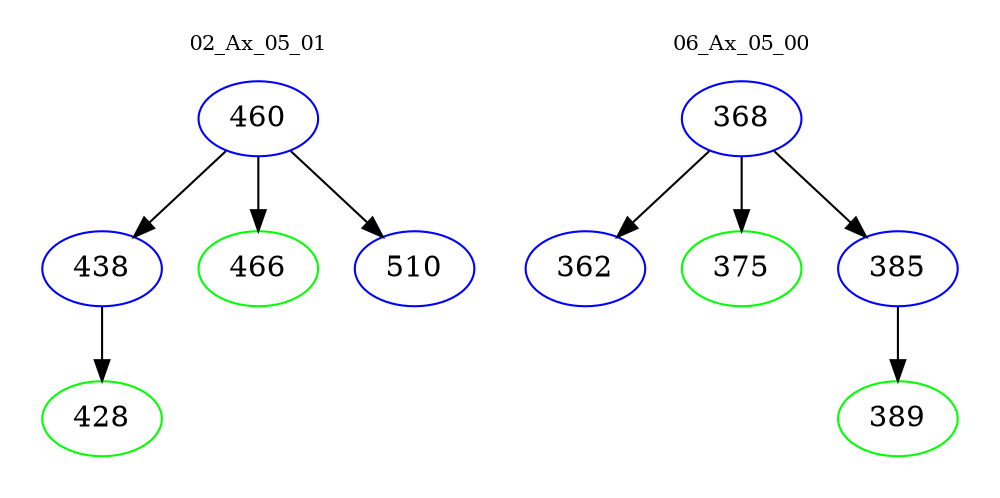 digraph{
subgraph cluster_0 {
color = white
label = "02_Ax_05_01";
fontsize=10;
T0_460 [label="460", color="blue"]
T0_460 -> T0_438 [color="black"]
T0_438 [label="438", color="blue"]
T0_438 -> T0_428 [color="black"]
T0_428 [label="428", color="green"]
T0_460 -> T0_466 [color="black"]
T0_466 [label="466", color="green"]
T0_460 -> T0_510 [color="black"]
T0_510 [label="510", color="blue"]
}
subgraph cluster_1 {
color = white
label = "06_Ax_05_00";
fontsize=10;
T1_368 [label="368", color="blue"]
T1_368 -> T1_362 [color="black"]
T1_362 [label="362", color="blue"]
T1_368 -> T1_375 [color="black"]
T1_375 [label="375", color="green"]
T1_368 -> T1_385 [color="black"]
T1_385 [label="385", color="blue"]
T1_385 -> T1_389 [color="black"]
T1_389 [label="389", color="green"]
}
}
